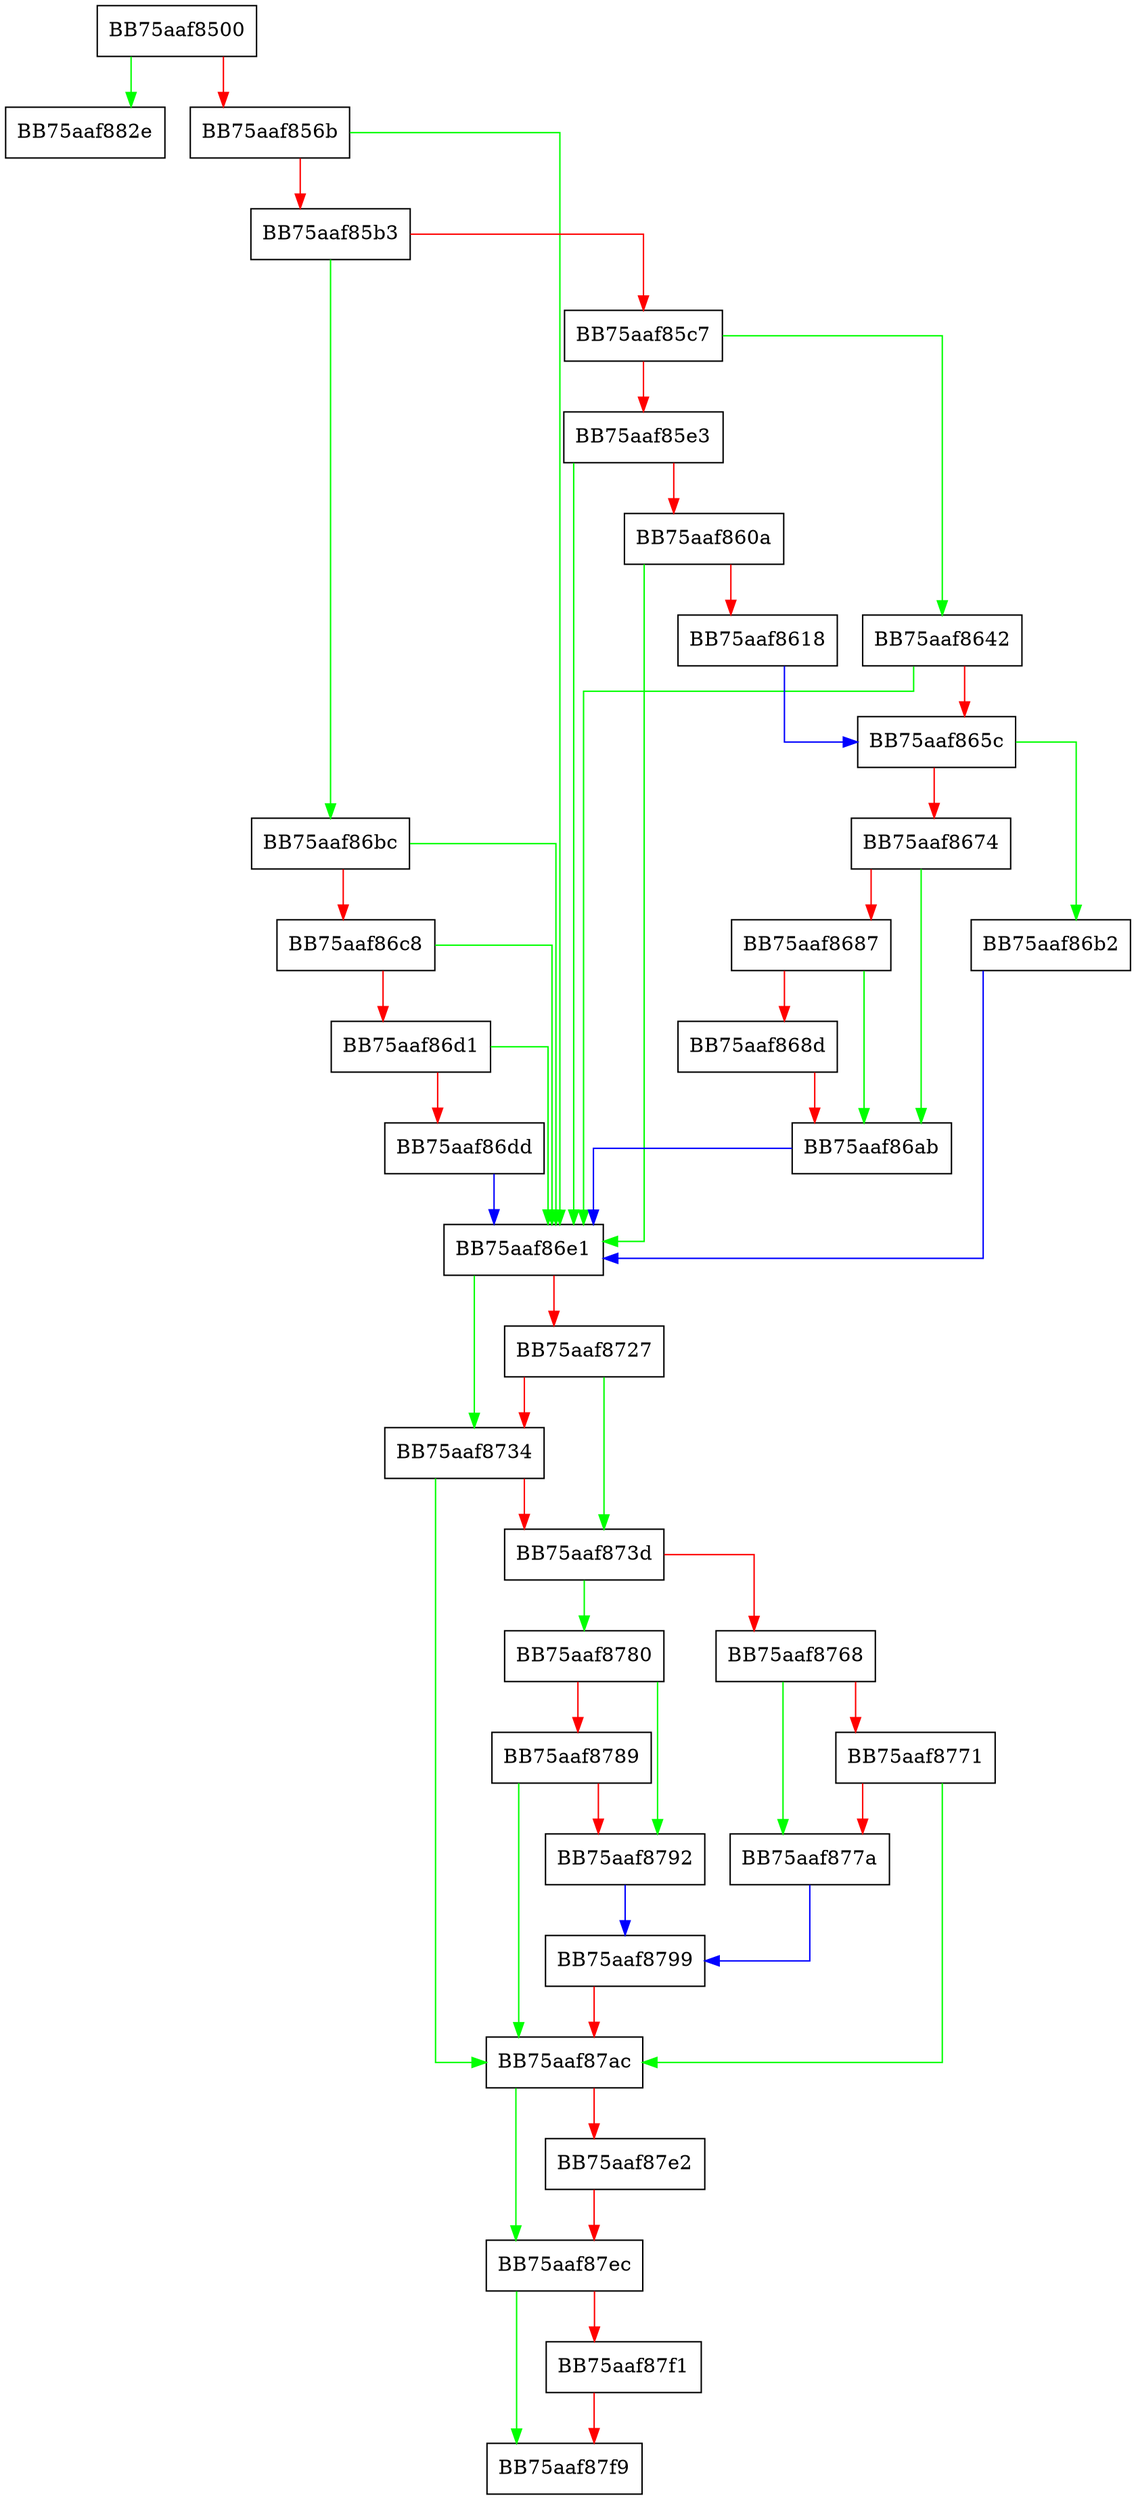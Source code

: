 digraph mp_lua_api_SR_ReportInternalDetection {
  node [shape="box"];
  graph [splines=ortho];
  BB75aaf8500 -> BB75aaf882e [color="green"];
  BB75aaf8500 -> BB75aaf856b [color="red"];
  BB75aaf856b -> BB75aaf86e1 [color="green"];
  BB75aaf856b -> BB75aaf85b3 [color="red"];
  BB75aaf85b3 -> BB75aaf86bc [color="green"];
  BB75aaf85b3 -> BB75aaf85c7 [color="red"];
  BB75aaf85c7 -> BB75aaf8642 [color="green"];
  BB75aaf85c7 -> BB75aaf85e3 [color="red"];
  BB75aaf85e3 -> BB75aaf86e1 [color="green"];
  BB75aaf85e3 -> BB75aaf860a [color="red"];
  BB75aaf860a -> BB75aaf86e1 [color="green"];
  BB75aaf860a -> BB75aaf8618 [color="red"];
  BB75aaf8618 -> BB75aaf865c [color="blue"];
  BB75aaf8642 -> BB75aaf86e1 [color="green"];
  BB75aaf8642 -> BB75aaf865c [color="red"];
  BB75aaf865c -> BB75aaf86b2 [color="green"];
  BB75aaf865c -> BB75aaf8674 [color="red"];
  BB75aaf8674 -> BB75aaf86ab [color="green"];
  BB75aaf8674 -> BB75aaf8687 [color="red"];
  BB75aaf8687 -> BB75aaf86ab [color="green"];
  BB75aaf8687 -> BB75aaf868d [color="red"];
  BB75aaf868d -> BB75aaf86ab [color="red"];
  BB75aaf86ab -> BB75aaf86e1 [color="blue"];
  BB75aaf86b2 -> BB75aaf86e1 [color="blue"];
  BB75aaf86bc -> BB75aaf86e1 [color="green"];
  BB75aaf86bc -> BB75aaf86c8 [color="red"];
  BB75aaf86c8 -> BB75aaf86e1 [color="green"];
  BB75aaf86c8 -> BB75aaf86d1 [color="red"];
  BB75aaf86d1 -> BB75aaf86e1 [color="green"];
  BB75aaf86d1 -> BB75aaf86dd [color="red"];
  BB75aaf86dd -> BB75aaf86e1 [color="blue"];
  BB75aaf86e1 -> BB75aaf8734 [color="green"];
  BB75aaf86e1 -> BB75aaf8727 [color="red"];
  BB75aaf8727 -> BB75aaf873d [color="green"];
  BB75aaf8727 -> BB75aaf8734 [color="red"];
  BB75aaf8734 -> BB75aaf87ac [color="green"];
  BB75aaf8734 -> BB75aaf873d [color="red"];
  BB75aaf873d -> BB75aaf8780 [color="green"];
  BB75aaf873d -> BB75aaf8768 [color="red"];
  BB75aaf8768 -> BB75aaf877a [color="green"];
  BB75aaf8768 -> BB75aaf8771 [color="red"];
  BB75aaf8771 -> BB75aaf87ac [color="green"];
  BB75aaf8771 -> BB75aaf877a [color="red"];
  BB75aaf877a -> BB75aaf8799 [color="blue"];
  BB75aaf8780 -> BB75aaf8792 [color="green"];
  BB75aaf8780 -> BB75aaf8789 [color="red"];
  BB75aaf8789 -> BB75aaf87ac [color="green"];
  BB75aaf8789 -> BB75aaf8792 [color="red"];
  BB75aaf8792 -> BB75aaf8799 [color="blue"];
  BB75aaf8799 -> BB75aaf87ac [color="red"];
  BB75aaf87ac -> BB75aaf87ec [color="green"];
  BB75aaf87ac -> BB75aaf87e2 [color="red"];
  BB75aaf87e2 -> BB75aaf87ec [color="red"];
  BB75aaf87ec -> BB75aaf87f9 [color="green"];
  BB75aaf87ec -> BB75aaf87f1 [color="red"];
  BB75aaf87f1 -> BB75aaf87f9 [color="red"];
}